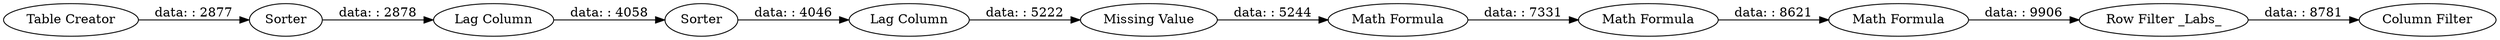 digraph {
	"-8569971437390231522_11" [label="Math Formula"]
	"-8569971437390231522_13" [label="Row Filter _Labs_"]
	"-8569971437390231522_4" [label="Lag Column"]
	"-8569971437390231522_1" [label="Table Creator"]
	"-8569971437390231522_10" [label="Missing Value"]
	"-8569971437390231522_5" [label=Sorter]
	"-8569971437390231522_7" [label="Math Formula"]
	"-8569971437390231522_3" [label=Sorter]
	"-8569971437390231522_9" [label="Math Formula"]
	"-8569971437390231522_8" [label="Lag Column"]
	"-8569971437390231522_12" [label="Column Filter"]
	"-8569971437390231522_11" -> "-8569971437390231522_13" [label="data: : 9906"]
	"-8569971437390231522_3" -> "-8569971437390231522_4" [label="data: : 2878"]
	"-8569971437390231522_13" -> "-8569971437390231522_12" [label="data: : 8781"]
	"-8569971437390231522_4" -> "-8569971437390231522_5" [label="data: : 4058"]
	"-8569971437390231522_1" -> "-8569971437390231522_3" [label="data: : 2877"]
	"-8569971437390231522_10" -> "-8569971437390231522_9" [label="data: : 5244"]
	"-8569971437390231522_5" -> "-8569971437390231522_8" [label="data: : 4046"]
	"-8569971437390231522_7" -> "-8569971437390231522_11" [label="data: : 8621"]
	"-8569971437390231522_8" -> "-8569971437390231522_10" [label="data: : 5222"]
	"-8569971437390231522_9" -> "-8569971437390231522_7" [label="data: : 7331"]
	rankdir=LR
}
